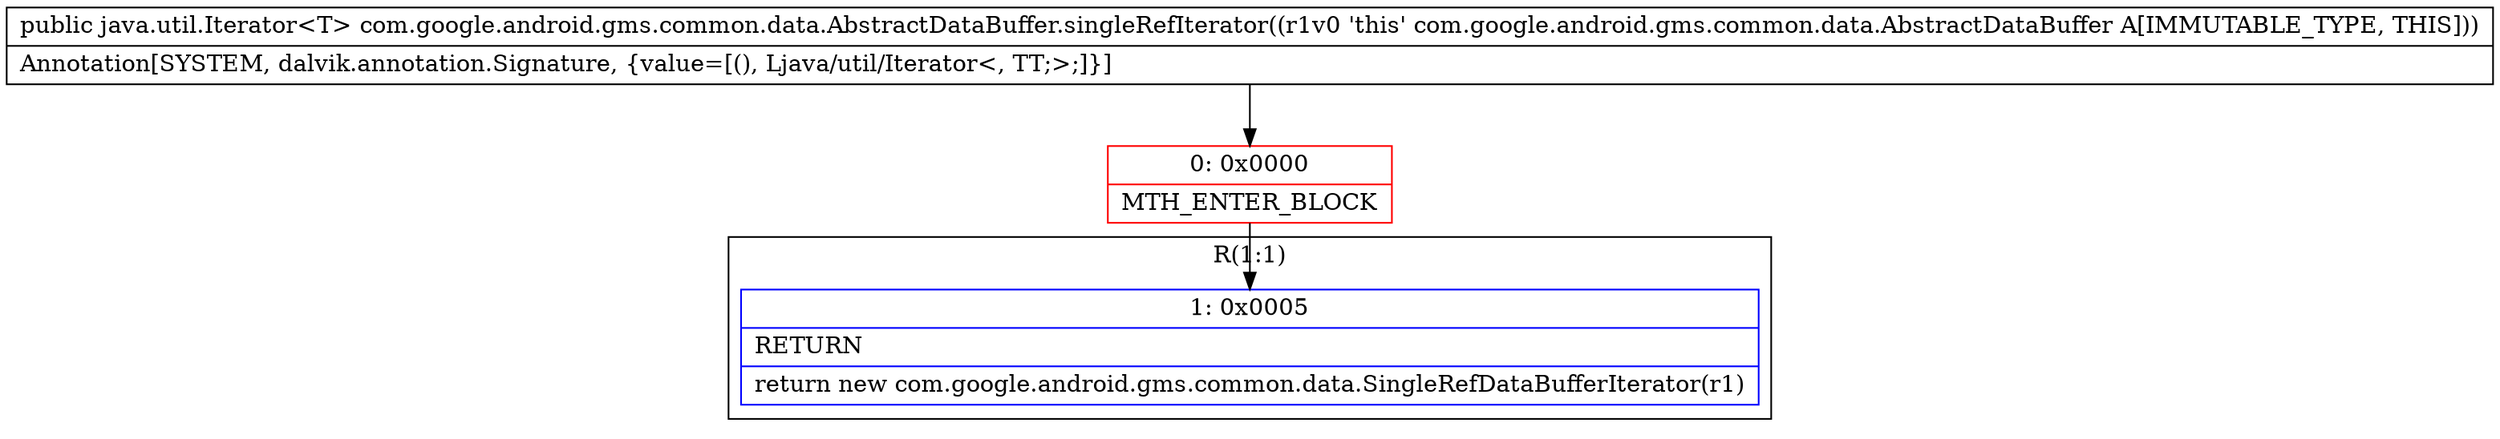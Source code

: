 digraph "CFG forcom.google.android.gms.common.data.AbstractDataBuffer.singleRefIterator()Ljava\/util\/Iterator;" {
subgraph cluster_Region_323545046 {
label = "R(1:1)";
node [shape=record,color=blue];
Node_1 [shape=record,label="{1\:\ 0x0005|RETURN\l|return new com.google.android.gms.common.data.SingleRefDataBufferIterator(r1)\l}"];
}
Node_0 [shape=record,color=red,label="{0\:\ 0x0000|MTH_ENTER_BLOCK\l}"];
MethodNode[shape=record,label="{public java.util.Iterator\<T\> com.google.android.gms.common.data.AbstractDataBuffer.singleRefIterator((r1v0 'this' com.google.android.gms.common.data.AbstractDataBuffer A[IMMUTABLE_TYPE, THIS]))  | Annotation[SYSTEM, dalvik.annotation.Signature, \{value=[(), Ljava\/util\/Iterator\<, TT;\>;]\}]\l}"];
MethodNode -> Node_0;
Node_0 -> Node_1;
}

